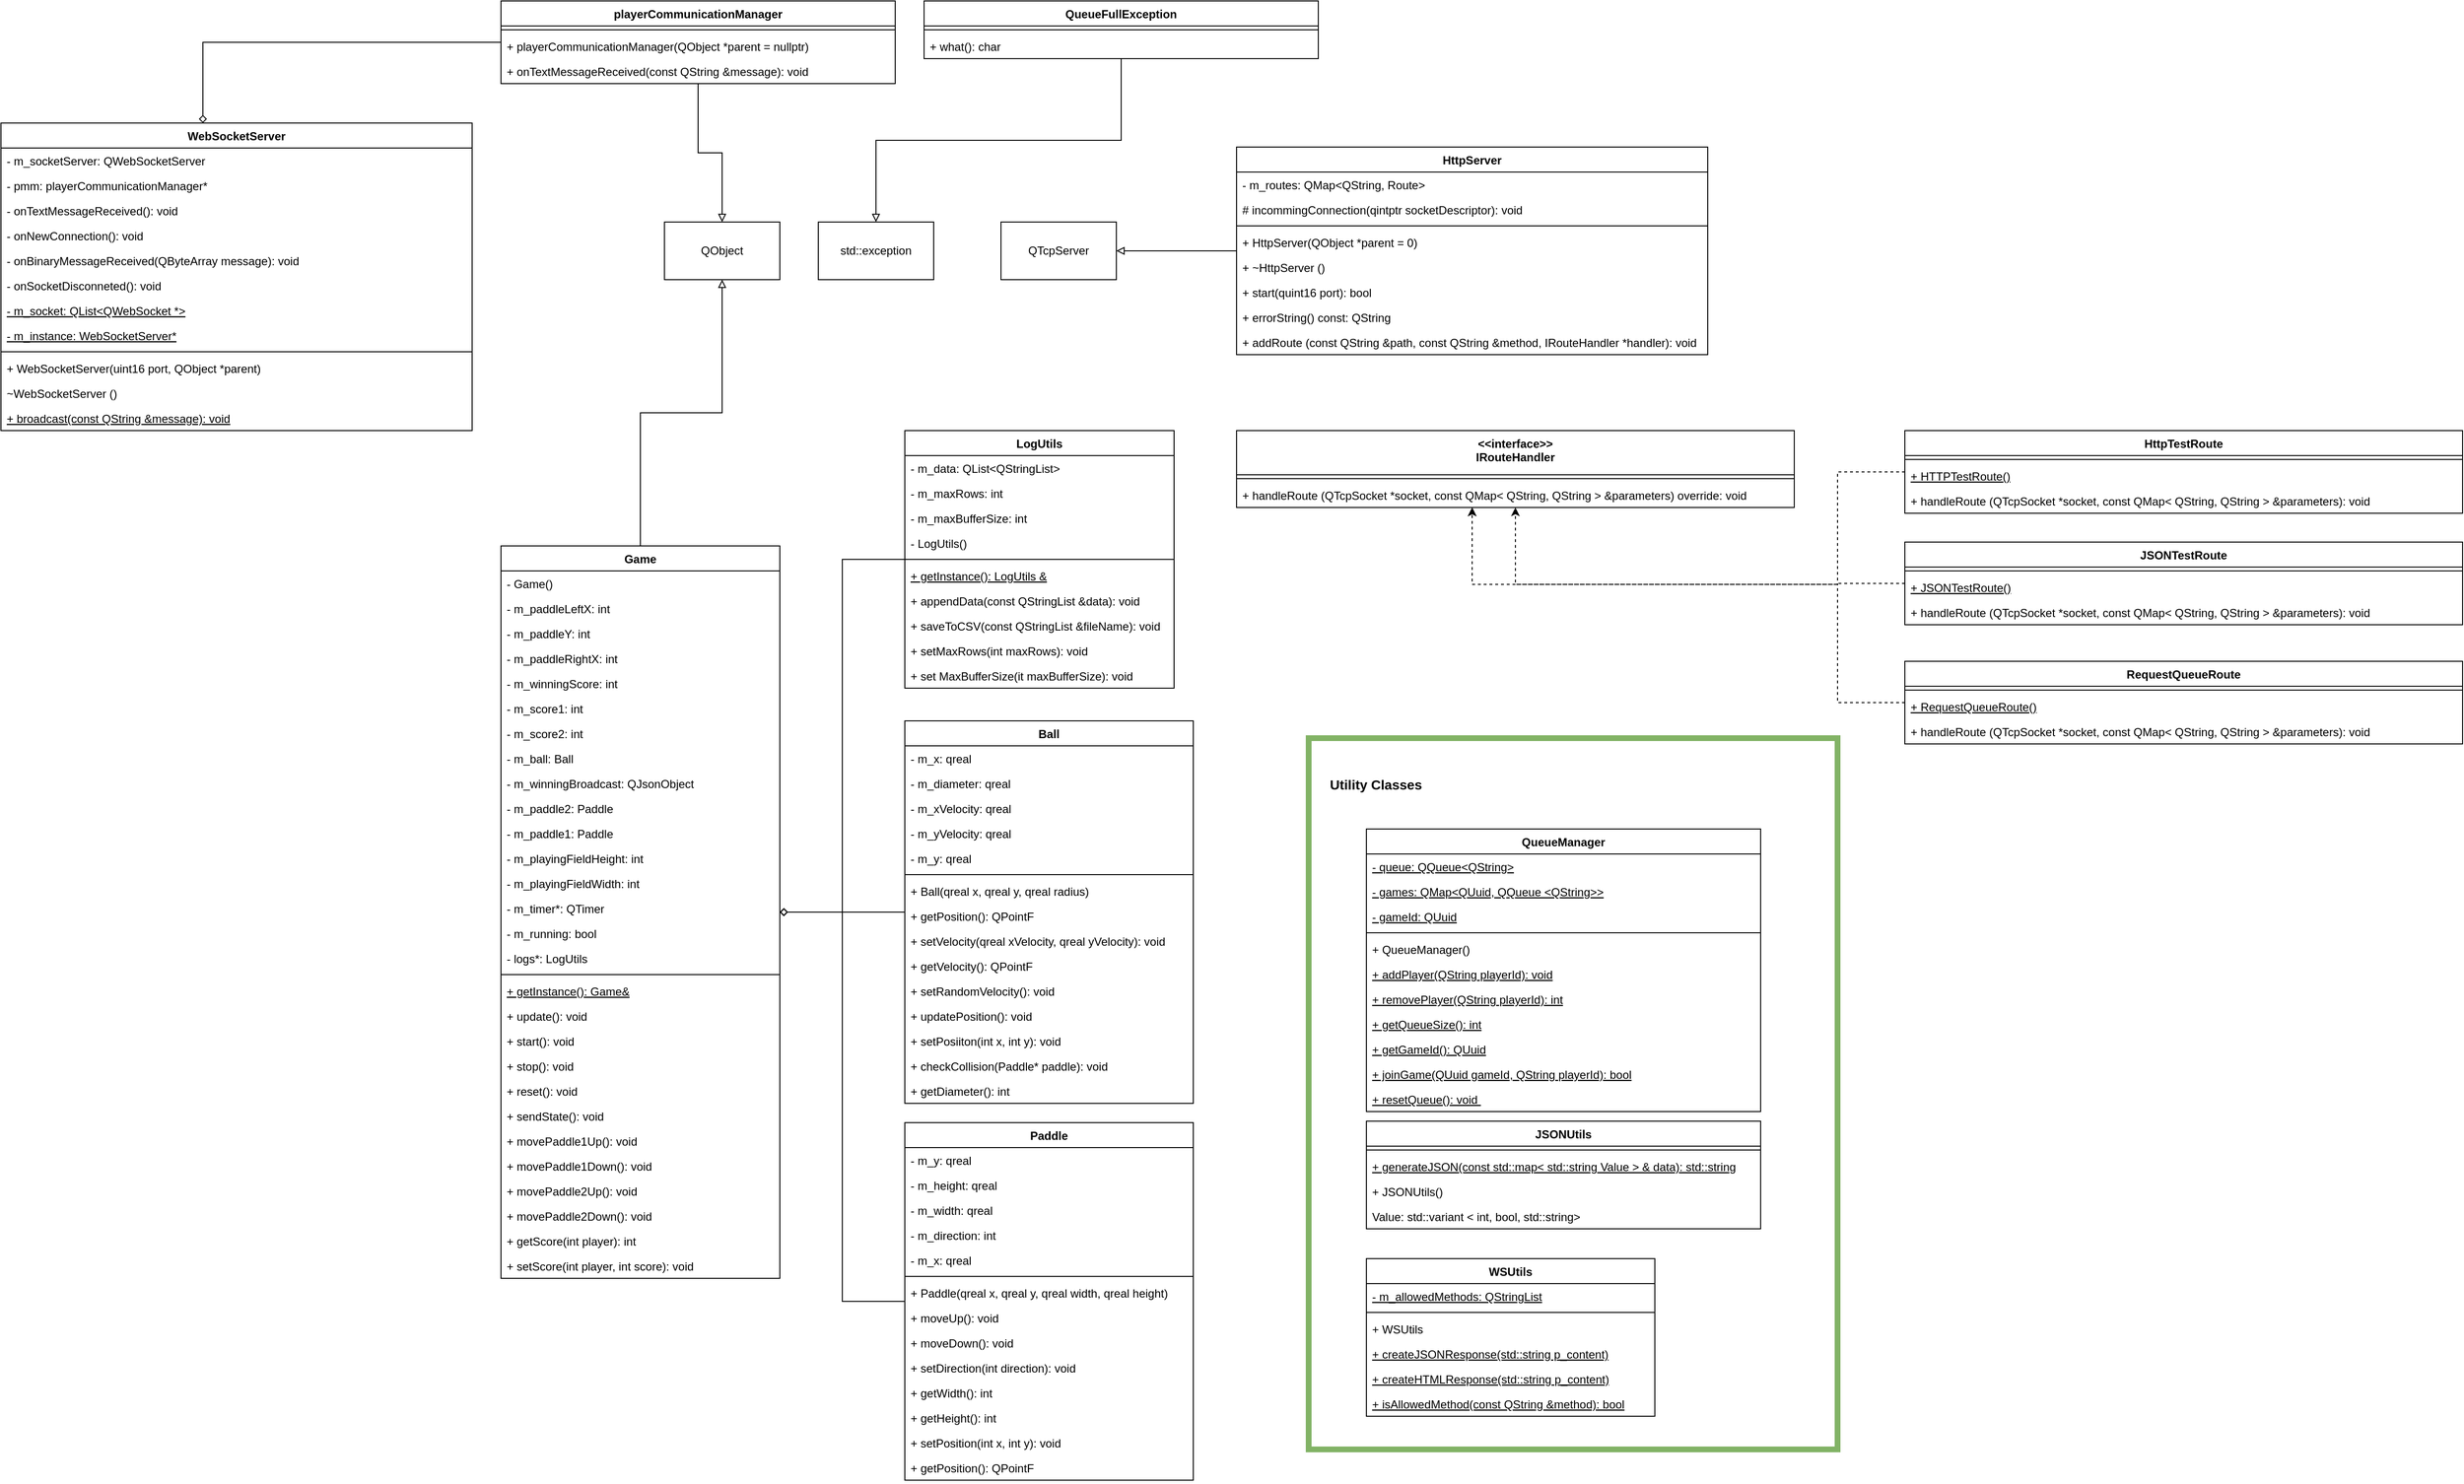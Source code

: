 <mxfile version="20.8.16" type="device"><diagram name="Seite-1" id="2sQhx_eZwAP0wPz7Xhob"><mxGraphModel dx="4585" dy="3126" grid="1" gridSize="10" guides="1" tooltips="1" connect="1" arrows="1" fold="1" page="1" pageScale="1" pageWidth="827" pageHeight="1169" math="0" shadow="0"><root><mxCell id="0"/><mxCell id="1" parent="0"/><mxCell id="B5m7wFDqo0zhQcDGige_-254" value="" style="rounded=0;whiteSpace=wrap;html=1;fillColor=none;strokeColor=#82b366;strokeWidth=6;" vertex="1" parent="1"><mxGeometry x="320" y="620" width="550" height="740" as="geometry"/></mxCell><mxCell id="B5m7wFDqo0zhQcDGige_-2" value="Ball" style="swimlane;fontStyle=1;align=center;verticalAlign=top;childLayout=stackLayout;horizontal=1;startSize=26;horizontalStack=0;resizeParent=1;resizeParentMax=0;resizeLast=0;collapsible=1;marginBottom=0;" vertex="1" parent="1"><mxGeometry x="-100" y="602" width="300" height="398" as="geometry"/></mxCell><mxCell id="B5m7wFDqo0zhQcDGige_-222" value="- m_x: qreal" style="text;strokeColor=none;fillColor=none;align=left;verticalAlign=top;spacingLeft=4;spacingRight=4;overflow=hidden;rotatable=0;points=[[0,0.5],[1,0.5]];portConstraint=eastwest;" vertex="1" parent="B5m7wFDqo0zhQcDGige_-2"><mxGeometry y="26" width="300" height="26" as="geometry"/></mxCell><mxCell id="B5m7wFDqo0zhQcDGige_-223" value="- m_diameter: qreal" style="text;strokeColor=none;fillColor=none;align=left;verticalAlign=top;spacingLeft=4;spacingRight=4;overflow=hidden;rotatable=0;points=[[0,0.5],[1,0.5]];portConstraint=eastwest;" vertex="1" parent="B5m7wFDqo0zhQcDGige_-2"><mxGeometry y="52" width="300" height="26" as="geometry"/></mxCell><mxCell id="B5m7wFDqo0zhQcDGige_-224" value="- m_xVelocity: qreal" style="text;strokeColor=none;fillColor=none;align=left;verticalAlign=top;spacingLeft=4;spacingRight=4;overflow=hidden;rotatable=0;points=[[0,0.5],[1,0.5]];portConstraint=eastwest;" vertex="1" parent="B5m7wFDqo0zhQcDGige_-2"><mxGeometry y="78" width="300" height="26" as="geometry"/></mxCell><mxCell id="B5m7wFDqo0zhQcDGige_-225" value="- m_yVelocity: qreal" style="text;strokeColor=none;fillColor=none;align=left;verticalAlign=top;spacingLeft=4;spacingRight=4;overflow=hidden;rotatable=0;points=[[0,0.5],[1,0.5]];portConstraint=eastwest;" vertex="1" parent="B5m7wFDqo0zhQcDGige_-2"><mxGeometry y="104" width="300" height="26" as="geometry"/></mxCell><mxCell id="B5m7wFDqo0zhQcDGige_-3" value="- m_y: qreal" style="text;strokeColor=none;fillColor=none;align=left;verticalAlign=top;spacingLeft=4;spacingRight=4;overflow=hidden;rotatable=0;points=[[0,0.5],[1,0.5]];portConstraint=eastwest;" vertex="1" parent="B5m7wFDqo0zhQcDGige_-2"><mxGeometry y="130" width="300" height="26" as="geometry"/></mxCell><mxCell id="B5m7wFDqo0zhQcDGige_-4" value="" style="line;strokeWidth=1;fillColor=none;align=left;verticalAlign=middle;spacingTop=-1;spacingLeft=3;spacingRight=3;rotatable=0;labelPosition=right;points=[];portConstraint=eastwest;strokeColor=inherit;" vertex="1" parent="B5m7wFDqo0zhQcDGige_-2"><mxGeometry y="156" width="300" height="8" as="geometry"/></mxCell><mxCell id="B5m7wFDqo0zhQcDGige_-5" value="+ Ball(qreal x, qreal y, qreal radius)" style="text;strokeColor=none;fillColor=none;align=left;verticalAlign=top;spacingLeft=4;spacingRight=4;overflow=hidden;rotatable=0;points=[[0,0.5],[1,0.5]];portConstraint=eastwest;" vertex="1" parent="B5m7wFDqo0zhQcDGige_-2"><mxGeometry y="164" width="300" height="26" as="geometry"/></mxCell><mxCell id="B5m7wFDqo0zhQcDGige_-226" value="+ getPosition(): QPointF" style="text;strokeColor=none;fillColor=none;align=left;verticalAlign=top;spacingLeft=4;spacingRight=4;overflow=hidden;rotatable=0;points=[[0,0.5],[1,0.5]];portConstraint=eastwest;" vertex="1" parent="B5m7wFDqo0zhQcDGige_-2"><mxGeometry y="190" width="300" height="26" as="geometry"/></mxCell><mxCell id="B5m7wFDqo0zhQcDGige_-227" value="+ setVelocity(qreal xVelocity, qreal yVelocity): void" style="text;strokeColor=none;fillColor=none;align=left;verticalAlign=top;spacingLeft=4;spacingRight=4;overflow=hidden;rotatable=0;points=[[0,0.5],[1,0.5]];portConstraint=eastwest;" vertex="1" parent="B5m7wFDqo0zhQcDGige_-2"><mxGeometry y="216" width="300" height="26" as="geometry"/></mxCell><mxCell id="B5m7wFDqo0zhQcDGige_-228" value="+ getVelocity(): QPointF" style="text;strokeColor=none;fillColor=none;align=left;verticalAlign=top;spacingLeft=4;spacingRight=4;overflow=hidden;rotatable=0;points=[[0,0.5],[1,0.5]];portConstraint=eastwest;" vertex="1" parent="B5m7wFDqo0zhQcDGige_-2"><mxGeometry y="242" width="300" height="26" as="geometry"/></mxCell><mxCell id="B5m7wFDqo0zhQcDGige_-229" value="+ setRandomVelocity(): void" style="text;strokeColor=none;fillColor=none;align=left;verticalAlign=top;spacingLeft=4;spacingRight=4;overflow=hidden;rotatable=0;points=[[0,0.5],[1,0.5]];portConstraint=eastwest;" vertex="1" parent="B5m7wFDqo0zhQcDGige_-2"><mxGeometry y="268" width="300" height="26" as="geometry"/></mxCell><mxCell id="B5m7wFDqo0zhQcDGige_-230" value="+ updatePosition(): void" style="text;strokeColor=none;fillColor=none;align=left;verticalAlign=top;spacingLeft=4;spacingRight=4;overflow=hidden;rotatable=0;points=[[0,0.5],[1,0.5]];portConstraint=eastwest;" vertex="1" parent="B5m7wFDqo0zhQcDGige_-2"><mxGeometry y="294" width="300" height="26" as="geometry"/></mxCell><mxCell id="B5m7wFDqo0zhQcDGige_-231" value="+ setPosiiton(int x, int y): void" style="text;strokeColor=none;fillColor=none;align=left;verticalAlign=top;spacingLeft=4;spacingRight=4;overflow=hidden;rotatable=0;points=[[0,0.5],[1,0.5]];portConstraint=eastwest;" vertex="1" parent="B5m7wFDqo0zhQcDGige_-2"><mxGeometry y="320" width="300" height="26" as="geometry"/></mxCell><mxCell id="B5m7wFDqo0zhQcDGige_-232" value="+ checkCollision(Paddle* paddle): void" style="text;strokeColor=none;fillColor=none;align=left;verticalAlign=top;spacingLeft=4;spacingRight=4;overflow=hidden;rotatable=0;points=[[0,0.5],[1,0.5]];portConstraint=eastwest;" vertex="1" parent="B5m7wFDqo0zhQcDGige_-2"><mxGeometry y="346" width="300" height="26" as="geometry"/></mxCell><mxCell id="B5m7wFDqo0zhQcDGige_-233" value="+ getDiameter(): int" style="text;strokeColor=none;fillColor=none;align=left;verticalAlign=top;spacingLeft=4;spacingRight=4;overflow=hidden;rotatable=0;points=[[0,0.5],[1,0.5]];portConstraint=eastwest;" vertex="1" parent="B5m7wFDqo0zhQcDGige_-2"><mxGeometry y="372" width="300" height="26" as="geometry"/></mxCell><mxCell id="B5m7wFDqo0zhQcDGige_-6" value="std::exception" style="rounded=0;whiteSpace=wrap;html=1;" vertex="1" parent="1"><mxGeometry x="-190" y="83" width="120" height="60" as="geometry"/></mxCell><mxCell id="B5m7wFDqo0zhQcDGige_-7" value="QObject" style="rounded=0;whiteSpace=wrap;html=1;" vertex="1" parent="1"><mxGeometry x="-350" y="83" width="120" height="60" as="geometry"/></mxCell><mxCell id="B5m7wFDqo0zhQcDGige_-8" value="QTcpServer" style="rounded=0;whiteSpace=wrap;html=1;" vertex="1" parent="1"><mxGeometry y="83" width="120" height="60" as="geometry"/></mxCell><mxCell id="B5m7wFDqo0zhQcDGige_-245" style="edgeStyle=orthogonalEdgeStyle;rounded=0;orthogonalLoop=1;jettySize=auto;html=1;endArrow=block;endFill=0;" edge="1" parent="1" source="B5m7wFDqo0zhQcDGige_-12" target="B5m7wFDqo0zhQcDGige_-7"><mxGeometry relative="1" as="geometry"/></mxCell><mxCell id="B5m7wFDqo0zhQcDGige_-246" style="edgeStyle=orthogonalEdgeStyle;rounded=0;orthogonalLoop=1;jettySize=auto;html=1;endArrow=none;endFill=0;startArrow=diamond;startFill=0;" edge="1" parent="1" source="B5m7wFDqo0zhQcDGige_-12" target="B5m7wFDqo0zhQcDGige_-20"><mxGeometry relative="1" as="geometry"/></mxCell><mxCell id="B5m7wFDqo0zhQcDGige_-247" style="edgeStyle=orthogonalEdgeStyle;rounded=0;orthogonalLoop=1;jettySize=auto;html=1;startArrow=diamond;startFill=0;endArrow=none;endFill=0;" edge="1" parent="1" source="B5m7wFDqo0zhQcDGige_-12" target="B5m7wFDqo0zhQcDGige_-2"><mxGeometry relative="1" as="geometry"/></mxCell><mxCell id="B5m7wFDqo0zhQcDGige_-248" style="edgeStyle=orthogonalEdgeStyle;rounded=0;orthogonalLoop=1;jettySize=auto;html=1;startArrow=diamond;startFill=0;endArrow=none;endFill=0;" edge="1" parent="1" source="B5m7wFDqo0zhQcDGige_-12" target="B5m7wFDqo0zhQcDGige_-24"><mxGeometry relative="1" as="geometry"/></mxCell><mxCell id="B5m7wFDqo0zhQcDGige_-12" value="Game" style="swimlane;fontStyle=1;align=center;verticalAlign=top;childLayout=stackLayout;horizontal=1;startSize=26;horizontalStack=0;resizeParent=1;resizeParentMax=0;resizeLast=0;collapsible=1;marginBottom=0;" vertex="1" parent="1"><mxGeometry x="-520" y="420" width="290" height="762" as="geometry"/></mxCell><mxCell id="B5m7wFDqo0zhQcDGige_-184" value="- Game()" style="text;strokeColor=none;fillColor=none;align=left;verticalAlign=top;spacingLeft=4;spacingRight=4;overflow=hidden;rotatable=0;points=[[0,0.5],[1,0.5]];portConstraint=eastwest;" vertex="1" parent="B5m7wFDqo0zhQcDGige_-12"><mxGeometry y="26" width="290" height="26" as="geometry"/></mxCell><mxCell id="B5m7wFDqo0zhQcDGige_-13" value="- m_paddleLeftX: int" style="text;strokeColor=none;fillColor=none;align=left;verticalAlign=top;spacingLeft=4;spacingRight=4;overflow=hidden;rotatable=0;points=[[0,0.5],[1,0.5]];portConstraint=eastwest;" vertex="1" parent="B5m7wFDqo0zhQcDGige_-12"><mxGeometry y="52" width="290" height="26" as="geometry"/></mxCell><mxCell id="B5m7wFDqo0zhQcDGige_-153" value="- m_paddleY: int" style="text;strokeColor=none;fillColor=none;align=left;verticalAlign=top;spacingLeft=4;spacingRight=4;overflow=hidden;rotatable=0;points=[[0,0.5],[1,0.5]];portConstraint=eastwest;" vertex="1" parent="B5m7wFDqo0zhQcDGige_-12"><mxGeometry y="78" width="290" height="26" as="geometry"/></mxCell><mxCell id="B5m7wFDqo0zhQcDGige_-152" value="- m_paddleRightX: int" style="text;strokeColor=none;fillColor=none;align=left;verticalAlign=top;spacingLeft=4;spacingRight=4;overflow=hidden;rotatable=0;points=[[0,0.5],[1,0.5]];portConstraint=eastwest;" vertex="1" parent="B5m7wFDqo0zhQcDGige_-12"><mxGeometry y="104" width="290" height="26" as="geometry"/></mxCell><mxCell id="B5m7wFDqo0zhQcDGige_-154" value="- m_winningScore: int" style="text;strokeColor=none;fillColor=none;align=left;verticalAlign=top;spacingLeft=4;spacingRight=4;overflow=hidden;rotatable=0;points=[[0,0.5],[1,0.5]];portConstraint=eastwest;" vertex="1" parent="B5m7wFDqo0zhQcDGige_-12"><mxGeometry y="130" width="290" height="26" as="geometry"/></mxCell><mxCell id="B5m7wFDqo0zhQcDGige_-185" value="- m_score1: int" style="text;strokeColor=none;fillColor=none;align=left;verticalAlign=top;spacingLeft=4;spacingRight=4;overflow=hidden;rotatable=0;points=[[0,0.5],[1,0.5]];portConstraint=eastwest;" vertex="1" parent="B5m7wFDqo0zhQcDGige_-12"><mxGeometry y="156" width="290" height="26" as="geometry"/></mxCell><mxCell id="B5m7wFDqo0zhQcDGige_-186" value="- m_score2: int" style="text;strokeColor=none;fillColor=none;align=left;verticalAlign=top;spacingLeft=4;spacingRight=4;overflow=hidden;rotatable=0;points=[[0,0.5],[1,0.5]];portConstraint=eastwest;" vertex="1" parent="B5m7wFDqo0zhQcDGige_-12"><mxGeometry y="182" width="290" height="26" as="geometry"/></mxCell><mxCell id="B5m7wFDqo0zhQcDGige_-218" value="- m_ball: Ball" style="text;strokeColor=none;fillColor=none;align=left;verticalAlign=top;spacingLeft=4;spacingRight=4;overflow=hidden;rotatable=0;points=[[0,0.5],[1,0.5]];portConstraint=eastwest;" vertex="1" parent="B5m7wFDqo0zhQcDGige_-12"><mxGeometry y="208" width="290" height="26" as="geometry"/></mxCell><mxCell id="B5m7wFDqo0zhQcDGige_-219" value="- m_winningBroadcast: QJsonObject" style="text;strokeColor=none;fillColor=none;align=left;verticalAlign=top;spacingLeft=4;spacingRight=4;overflow=hidden;rotatable=0;points=[[0,0.5],[1,0.5]];portConstraint=eastwest;" vertex="1" parent="B5m7wFDqo0zhQcDGige_-12"><mxGeometry y="234" width="290" height="26" as="geometry"/></mxCell><mxCell id="B5m7wFDqo0zhQcDGige_-217" value="- m_paddle2: Paddle" style="text;strokeColor=none;fillColor=none;align=left;verticalAlign=top;spacingLeft=4;spacingRight=4;overflow=hidden;rotatable=0;points=[[0,0.5],[1,0.5]];portConstraint=eastwest;" vertex="1" parent="B5m7wFDqo0zhQcDGige_-12"><mxGeometry y="260" width="290" height="26" as="geometry"/></mxCell><mxCell id="B5m7wFDqo0zhQcDGige_-216" value="- m_paddle1: Paddle" style="text;strokeColor=none;fillColor=none;align=left;verticalAlign=top;spacingLeft=4;spacingRight=4;overflow=hidden;rotatable=0;points=[[0,0.5],[1,0.5]];portConstraint=eastwest;" vertex="1" parent="B5m7wFDqo0zhQcDGige_-12"><mxGeometry y="286" width="290" height="26" as="geometry"/></mxCell><mxCell id="B5m7wFDqo0zhQcDGige_-190" value="- m_playingFieldHeight: int" style="text;strokeColor=none;fillColor=none;align=left;verticalAlign=top;spacingLeft=4;spacingRight=4;overflow=hidden;rotatable=0;points=[[0,0.5],[1,0.5]];portConstraint=eastwest;" vertex="1" parent="B5m7wFDqo0zhQcDGige_-12"><mxGeometry y="312" width="290" height="26" as="geometry"/></mxCell><mxCell id="B5m7wFDqo0zhQcDGige_-189" value="- m_playingFieldWidth: int" style="text;strokeColor=none;fillColor=none;align=left;verticalAlign=top;spacingLeft=4;spacingRight=4;overflow=hidden;rotatable=0;points=[[0,0.5],[1,0.5]];portConstraint=eastwest;" vertex="1" parent="B5m7wFDqo0zhQcDGige_-12"><mxGeometry y="338" width="290" height="26" as="geometry"/></mxCell><mxCell id="B5m7wFDqo0zhQcDGige_-188" value="- m_timer*: QTimer" style="text;strokeColor=none;fillColor=none;align=left;verticalAlign=top;spacingLeft=4;spacingRight=4;overflow=hidden;rotatable=0;points=[[0,0.5],[1,0.5]];portConstraint=eastwest;" vertex="1" parent="B5m7wFDqo0zhQcDGige_-12"><mxGeometry y="364" width="290" height="26" as="geometry"/></mxCell><mxCell id="B5m7wFDqo0zhQcDGige_-187" value="- m_running: bool" style="text;strokeColor=none;fillColor=none;align=left;verticalAlign=top;spacingLeft=4;spacingRight=4;overflow=hidden;rotatable=0;points=[[0,0.5],[1,0.5]];portConstraint=eastwest;" vertex="1" parent="B5m7wFDqo0zhQcDGige_-12"><mxGeometry y="390" width="290" height="26" as="geometry"/></mxCell><mxCell id="B5m7wFDqo0zhQcDGige_-220" value="- logs*: LogUtils" style="text;strokeColor=none;fillColor=none;align=left;verticalAlign=top;spacingLeft=4;spacingRight=4;overflow=hidden;rotatable=0;points=[[0,0.5],[1,0.5]];portConstraint=eastwest;" vertex="1" parent="B5m7wFDqo0zhQcDGige_-12"><mxGeometry y="416" width="290" height="26" as="geometry"/></mxCell><mxCell id="B5m7wFDqo0zhQcDGige_-14" value="" style="line;strokeWidth=1;fillColor=none;align=left;verticalAlign=middle;spacingTop=-1;spacingLeft=3;spacingRight=3;rotatable=0;labelPosition=right;points=[];portConstraint=eastwest;strokeColor=inherit;" vertex="1" parent="B5m7wFDqo0zhQcDGige_-12"><mxGeometry y="442" width="290" height="8" as="geometry"/></mxCell><mxCell id="B5m7wFDqo0zhQcDGige_-15" value="+ getInstance(): Game&amp;" style="text;strokeColor=none;fillColor=none;align=left;verticalAlign=top;spacingLeft=4;spacingRight=4;overflow=hidden;rotatable=0;points=[[0,0.5],[1,0.5]];portConstraint=eastwest;fontStyle=4" vertex="1" parent="B5m7wFDqo0zhQcDGige_-12"><mxGeometry y="450" width="290" height="26" as="geometry"/></mxCell><mxCell id="B5m7wFDqo0zhQcDGige_-155" value="+ update(): void" style="text;strokeColor=none;fillColor=none;align=left;verticalAlign=top;spacingLeft=4;spacingRight=4;overflow=hidden;rotatable=0;points=[[0,0.5],[1,0.5]];portConstraint=eastwest;fontStyle=0" vertex="1" parent="B5m7wFDqo0zhQcDGige_-12"><mxGeometry y="476" width="290" height="26" as="geometry"/></mxCell><mxCell id="B5m7wFDqo0zhQcDGige_-156" value="+ start(): void" style="text;strokeColor=none;fillColor=none;align=left;verticalAlign=top;spacingLeft=4;spacingRight=4;overflow=hidden;rotatable=0;points=[[0,0.5],[1,0.5]];portConstraint=eastwest;fontStyle=0" vertex="1" parent="B5m7wFDqo0zhQcDGige_-12"><mxGeometry y="502" width="290" height="26" as="geometry"/></mxCell><mxCell id="B5m7wFDqo0zhQcDGige_-157" value="+ stop(): void" style="text;strokeColor=none;fillColor=none;align=left;verticalAlign=top;spacingLeft=4;spacingRight=4;overflow=hidden;rotatable=0;points=[[0,0.5],[1,0.5]];portConstraint=eastwest;fontStyle=0" vertex="1" parent="B5m7wFDqo0zhQcDGige_-12"><mxGeometry y="528" width="290" height="26" as="geometry"/></mxCell><mxCell id="B5m7wFDqo0zhQcDGige_-158" value="+ reset(): void" style="text;strokeColor=none;fillColor=none;align=left;verticalAlign=top;spacingLeft=4;spacingRight=4;overflow=hidden;rotatable=0;points=[[0,0.5],[1,0.5]];portConstraint=eastwest;fontStyle=0" vertex="1" parent="B5m7wFDqo0zhQcDGige_-12"><mxGeometry y="554" width="290" height="26" as="geometry"/></mxCell><mxCell id="B5m7wFDqo0zhQcDGige_-159" value="+ sendState(): void" style="text;strokeColor=none;fillColor=none;align=left;verticalAlign=top;spacingLeft=4;spacingRight=4;overflow=hidden;rotatable=0;points=[[0,0.5],[1,0.5]];portConstraint=eastwest;fontStyle=0" vertex="1" parent="B5m7wFDqo0zhQcDGige_-12"><mxGeometry y="580" width="290" height="26" as="geometry"/></mxCell><mxCell id="B5m7wFDqo0zhQcDGige_-160" value="+ movePaddle1Up(): void" style="text;strokeColor=none;fillColor=none;align=left;verticalAlign=top;spacingLeft=4;spacingRight=4;overflow=hidden;rotatable=0;points=[[0,0.5],[1,0.5]];portConstraint=eastwest;fontStyle=0" vertex="1" parent="B5m7wFDqo0zhQcDGige_-12"><mxGeometry y="606" width="290" height="26" as="geometry"/></mxCell><mxCell id="B5m7wFDqo0zhQcDGige_-161" value="+ movePaddle1Down(): void" style="text;strokeColor=none;fillColor=none;align=left;verticalAlign=top;spacingLeft=4;spacingRight=4;overflow=hidden;rotatable=0;points=[[0,0.5],[1,0.5]];portConstraint=eastwest;fontStyle=0" vertex="1" parent="B5m7wFDqo0zhQcDGige_-12"><mxGeometry y="632" width="290" height="26" as="geometry"/></mxCell><mxCell id="B5m7wFDqo0zhQcDGige_-163" value="+ movePaddle2Up(): void" style="text;strokeColor=none;fillColor=none;align=left;verticalAlign=top;spacingLeft=4;spacingRight=4;overflow=hidden;rotatable=0;points=[[0,0.5],[1,0.5]];portConstraint=eastwest;fontStyle=0" vertex="1" parent="B5m7wFDqo0zhQcDGige_-12"><mxGeometry y="658" width="290" height="26" as="geometry"/></mxCell><mxCell id="B5m7wFDqo0zhQcDGige_-162" value="+ movePaddle2Down(): void" style="text;strokeColor=none;fillColor=none;align=left;verticalAlign=top;spacingLeft=4;spacingRight=4;overflow=hidden;rotatable=0;points=[[0,0.5],[1,0.5]];portConstraint=eastwest;fontStyle=0" vertex="1" parent="B5m7wFDqo0zhQcDGige_-12"><mxGeometry y="684" width="290" height="26" as="geometry"/></mxCell><mxCell id="B5m7wFDqo0zhQcDGige_-164" value="+ getScore(int player): int" style="text;strokeColor=none;fillColor=none;align=left;verticalAlign=top;spacingLeft=4;spacingRight=4;overflow=hidden;rotatable=0;points=[[0,0.5],[1,0.5]];portConstraint=eastwest;fontStyle=0" vertex="1" parent="B5m7wFDqo0zhQcDGige_-12"><mxGeometry y="710" width="290" height="26" as="geometry"/></mxCell><mxCell id="B5m7wFDqo0zhQcDGige_-165" value="+ setScore(int player, int score): void" style="text;strokeColor=none;fillColor=none;align=left;verticalAlign=top;spacingLeft=4;spacingRight=4;overflow=hidden;rotatable=0;points=[[0,0.5],[1,0.5]];portConstraint=eastwest;fontStyle=0" vertex="1" parent="B5m7wFDqo0zhQcDGige_-12"><mxGeometry y="736" width="290" height="26" as="geometry"/></mxCell><mxCell id="B5m7wFDqo0zhQcDGige_-20" value="Paddle" style="swimlane;fontStyle=1;align=center;verticalAlign=top;childLayout=stackLayout;horizontal=1;startSize=26;horizontalStack=0;resizeParent=1;resizeParentMax=0;resizeLast=0;collapsible=1;marginBottom=0;" vertex="1" parent="1"><mxGeometry x="-100" y="1020" width="300" height="372" as="geometry"/></mxCell><mxCell id="B5m7wFDqo0zhQcDGige_-234" value="- m_y: qreal" style="text;strokeColor=none;fillColor=none;align=left;verticalAlign=top;spacingLeft=4;spacingRight=4;overflow=hidden;rotatable=0;points=[[0,0.5],[1,0.5]];portConstraint=eastwest;" vertex="1" parent="B5m7wFDqo0zhQcDGige_-20"><mxGeometry y="26" width="300" height="26" as="geometry"/></mxCell><mxCell id="B5m7wFDqo0zhQcDGige_-236" value="- m_height: qreal" style="text;strokeColor=none;fillColor=none;align=left;verticalAlign=top;spacingLeft=4;spacingRight=4;overflow=hidden;rotatable=0;points=[[0,0.5],[1,0.5]];portConstraint=eastwest;" vertex="1" parent="B5m7wFDqo0zhQcDGige_-20"><mxGeometry y="52" width="300" height="26" as="geometry"/></mxCell><mxCell id="B5m7wFDqo0zhQcDGige_-235" value="- m_width: qreal" style="text;strokeColor=none;fillColor=none;align=left;verticalAlign=top;spacingLeft=4;spacingRight=4;overflow=hidden;rotatable=0;points=[[0,0.5],[1,0.5]];portConstraint=eastwest;" vertex="1" parent="B5m7wFDqo0zhQcDGige_-20"><mxGeometry y="78" width="300" height="26" as="geometry"/></mxCell><mxCell id="B5m7wFDqo0zhQcDGige_-237" value="- m_direction: int" style="text;strokeColor=none;fillColor=none;align=left;verticalAlign=top;spacingLeft=4;spacingRight=4;overflow=hidden;rotatable=0;points=[[0,0.5],[1,0.5]];portConstraint=eastwest;" vertex="1" parent="B5m7wFDqo0zhQcDGige_-20"><mxGeometry y="104" width="300" height="26" as="geometry"/></mxCell><mxCell id="B5m7wFDqo0zhQcDGige_-21" value="- m_x: qreal" style="text;strokeColor=none;fillColor=none;align=left;verticalAlign=top;spacingLeft=4;spacingRight=4;overflow=hidden;rotatable=0;points=[[0,0.5],[1,0.5]];portConstraint=eastwest;" vertex="1" parent="B5m7wFDqo0zhQcDGige_-20"><mxGeometry y="130" width="300" height="26" as="geometry"/></mxCell><mxCell id="B5m7wFDqo0zhQcDGige_-22" value="" style="line;strokeWidth=1;fillColor=none;align=left;verticalAlign=middle;spacingTop=-1;spacingLeft=3;spacingRight=3;rotatable=0;labelPosition=right;points=[];portConstraint=eastwest;strokeColor=inherit;" vertex="1" parent="B5m7wFDqo0zhQcDGige_-20"><mxGeometry y="156" width="300" height="8" as="geometry"/></mxCell><mxCell id="B5m7wFDqo0zhQcDGige_-23" value="+ Paddle(qreal x, qreal y, qreal width, qreal height)" style="text;strokeColor=none;fillColor=none;align=left;verticalAlign=top;spacingLeft=4;spacingRight=4;overflow=hidden;rotatable=0;points=[[0,0.5],[1,0.5]];portConstraint=eastwest;" vertex="1" parent="B5m7wFDqo0zhQcDGige_-20"><mxGeometry y="164" width="300" height="26" as="geometry"/></mxCell><mxCell id="B5m7wFDqo0zhQcDGige_-238" value="+ moveUp(): void" style="text;strokeColor=none;fillColor=none;align=left;verticalAlign=top;spacingLeft=4;spacingRight=4;overflow=hidden;rotatable=0;points=[[0,0.5],[1,0.5]];portConstraint=eastwest;" vertex="1" parent="B5m7wFDqo0zhQcDGige_-20"><mxGeometry y="190" width="300" height="26" as="geometry"/></mxCell><mxCell id="B5m7wFDqo0zhQcDGige_-239" value="+ moveDown(): void" style="text;strokeColor=none;fillColor=none;align=left;verticalAlign=top;spacingLeft=4;spacingRight=4;overflow=hidden;rotatable=0;points=[[0,0.5],[1,0.5]];portConstraint=eastwest;" vertex="1" parent="B5m7wFDqo0zhQcDGige_-20"><mxGeometry y="216" width="300" height="26" as="geometry"/></mxCell><mxCell id="B5m7wFDqo0zhQcDGige_-240" value="+ setDirection(int direction): void" style="text;strokeColor=none;fillColor=none;align=left;verticalAlign=top;spacingLeft=4;spacingRight=4;overflow=hidden;rotatable=0;points=[[0,0.5],[1,0.5]];portConstraint=eastwest;" vertex="1" parent="B5m7wFDqo0zhQcDGige_-20"><mxGeometry y="242" width="300" height="26" as="geometry"/></mxCell><mxCell id="B5m7wFDqo0zhQcDGige_-241" value="+ getWidth(): int" style="text;strokeColor=none;fillColor=none;align=left;verticalAlign=top;spacingLeft=4;spacingRight=4;overflow=hidden;rotatable=0;points=[[0,0.5],[1,0.5]];portConstraint=eastwest;" vertex="1" parent="B5m7wFDqo0zhQcDGige_-20"><mxGeometry y="268" width="300" height="26" as="geometry"/></mxCell><mxCell id="B5m7wFDqo0zhQcDGige_-242" value="+ getHeight(): int" style="text;strokeColor=none;fillColor=none;align=left;verticalAlign=top;spacingLeft=4;spacingRight=4;overflow=hidden;rotatable=0;points=[[0,0.5],[1,0.5]];portConstraint=eastwest;" vertex="1" parent="B5m7wFDqo0zhQcDGige_-20"><mxGeometry y="294" width="300" height="26" as="geometry"/></mxCell><mxCell id="B5m7wFDqo0zhQcDGige_-243" value="+ setPosition(int x, int y): void" style="text;strokeColor=none;fillColor=none;align=left;verticalAlign=top;spacingLeft=4;spacingRight=4;overflow=hidden;rotatable=0;points=[[0,0.5],[1,0.5]];portConstraint=eastwest;" vertex="1" parent="B5m7wFDqo0zhQcDGige_-20"><mxGeometry y="320" width="300" height="26" as="geometry"/></mxCell><mxCell id="B5m7wFDqo0zhQcDGige_-244" value="+ getPosition(): QPointF" style="text;strokeColor=none;fillColor=none;align=left;verticalAlign=top;spacingLeft=4;spacingRight=4;overflow=hidden;rotatable=0;points=[[0,0.5],[1,0.5]];portConstraint=eastwest;" vertex="1" parent="B5m7wFDqo0zhQcDGige_-20"><mxGeometry y="346" width="300" height="26" as="geometry"/></mxCell><mxCell id="B5m7wFDqo0zhQcDGige_-24" value="LogUtils" style="swimlane;fontStyle=1;align=center;verticalAlign=top;childLayout=stackLayout;horizontal=1;startSize=26;horizontalStack=0;resizeParent=1;resizeParentMax=0;resizeLast=0;collapsible=1;marginBottom=0;" vertex="1" parent="1"><mxGeometry x="-100" y="300" width="280" height="268" as="geometry"/></mxCell><mxCell id="B5m7wFDqo0zhQcDGige_-25" value="- m_data: QList&lt;QStringList&gt;" style="text;strokeColor=none;fillColor=none;align=left;verticalAlign=top;spacingLeft=4;spacingRight=4;overflow=hidden;rotatable=0;points=[[0,0.5],[1,0.5]];portConstraint=eastwest;" vertex="1" parent="B5m7wFDqo0zhQcDGige_-24"><mxGeometry y="26" width="280" height="26" as="geometry"/></mxCell><mxCell id="B5m7wFDqo0zhQcDGige_-28" value="- m_maxRows: int" style="text;strokeColor=none;fillColor=none;align=left;verticalAlign=top;spacingLeft=4;spacingRight=4;overflow=hidden;rotatable=0;points=[[0,0.5],[1,0.5]];portConstraint=eastwest;" vertex="1" parent="B5m7wFDqo0zhQcDGige_-24"><mxGeometry y="52" width="280" height="26" as="geometry"/></mxCell><mxCell id="B5m7wFDqo0zhQcDGige_-29" value="- m_maxBufferSize: int" style="text;strokeColor=none;fillColor=none;align=left;verticalAlign=top;spacingLeft=4;spacingRight=4;overflow=hidden;rotatable=0;points=[[0,0.5],[1,0.5]];portConstraint=eastwest;" vertex="1" parent="B5m7wFDqo0zhQcDGige_-24"><mxGeometry y="78" width="280" height="26" as="geometry"/></mxCell><mxCell id="B5m7wFDqo0zhQcDGige_-30" value="- LogUtils()" style="text;strokeColor=none;fillColor=none;align=left;verticalAlign=top;spacingLeft=4;spacingRight=4;overflow=hidden;rotatable=0;points=[[0,0.5],[1,0.5]];portConstraint=eastwest;" vertex="1" parent="B5m7wFDqo0zhQcDGige_-24"><mxGeometry y="104" width="280" height="26" as="geometry"/></mxCell><mxCell id="B5m7wFDqo0zhQcDGige_-26" value="" style="line;strokeWidth=1;fillColor=none;align=left;verticalAlign=middle;spacingTop=-1;spacingLeft=3;spacingRight=3;rotatable=0;labelPosition=right;points=[];portConstraint=eastwest;strokeColor=inherit;" vertex="1" parent="B5m7wFDqo0zhQcDGige_-24"><mxGeometry y="130" width="280" height="8" as="geometry"/></mxCell><mxCell id="B5m7wFDqo0zhQcDGige_-27" value="+ getInstance(): LogUtils &amp;" style="text;strokeColor=none;fillColor=none;align=left;verticalAlign=top;spacingLeft=4;spacingRight=4;overflow=hidden;rotatable=0;points=[[0,0.5],[1,0.5]];portConstraint=eastwest;fontStyle=4" vertex="1" parent="B5m7wFDqo0zhQcDGige_-24"><mxGeometry y="138" width="280" height="26" as="geometry"/></mxCell><mxCell id="B5m7wFDqo0zhQcDGige_-31" value="+ appendData(const QStringList &amp;data): void" style="text;strokeColor=none;fillColor=none;align=left;verticalAlign=top;spacingLeft=4;spacingRight=4;overflow=hidden;rotatable=0;points=[[0,0.5],[1,0.5]];portConstraint=eastwest;fontStyle=0" vertex="1" parent="B5m7wFDqo0zhQcDGige_-24"><mxGeometry y="164" width="280" height="26" as="geometry"/></mxCell><mxCell id="B5m7wFDqo0zhQcDGige_-32" value="+ saveToCSV(const QStringList &amp;fileName): void&#10;" style="text;strokeColor=none;fillColor=none;align=left;verticalAlign=top;spacingLeft=4;spacingRight=4;overflow=hidden;rotatable=0;points=[[0,0.5],[1,0.5]];portConstraint=eastwest;fontStyle=0" vertex="1" parent="B5m7wFDqo0zhQcDGige_-24"><mxGeometry y="190" width="280" height="26" as="geometry"/></mxCell><mxCell id="B5m7wFDqo0zhQcDGige_-33" value="+ setMaxRows(int maxRows): void" style="text;strokeColor=none;fillColor=none;align=left;verticalAlign=top;spacingLeft=4;spacingRight=4;overflow=hidden;rotatable=0;points=[[0,0.5],[1,0.5]];portConstraint=eastwest;fontStyle=0" vertex="1" parent="B5m7wFDqo0zhQcDGige_-24"><mxGeometry y="216" width="280" height="26" as="geometry"/></mxCell><mxCell id="B5m7wFDqo0zhQcDGige_-34" value="+ set MaxBufferSize(it maxBufferSize): void" style="text;strokeColor=none;fillColor=none;align=left;verticalAlign=top;spacingLeft=4;spacingRight=4;overflow=hidden;rotatable=0;points=[[0,0.5],[1,0.5]];portConstraint=eastwest;fontStyle=0" vertex="1" parent="B5m7wFDqo0zhQcDGige_-24"><mxGeometry y="242" width="280" height="26" as="geometry"/></mxCell><mxCell id="B5m7wFDqo0zhQcDGige_-249" style="edgeStyle=orthogonalEdgeStyle;rounded=0;orthogonalLoop=1;jettySize=auto;html=1;startArrow=none;startFill=0;endArrow=block;endFill=0;" edge="1" parent="1" source="B5m7wFDqo0zhQcDGige_-35" target="B5m7wFDqo0zhQcDGige_-8"><mxGeometry relative="1" as="geometry"/></mxCell><mxCell id="B5m7wFDqo0zhQcDGige_-35" value="HttpServer" style="swimlane;fontStyle=1;align=center;verticalAlign=top;childLayout=stackLayout;horizontal=1;startSize=26;horizontalStack=0;resizeParent=1;resizeParentMax=0;resizeLast=0;collapsible=1;marginBottom=0;" vertex="1" parent="1"><mxGeometry x="245" y="5" width="490" height="216" as="geometry"/></mxCell><mxCell id="B5m7wFDqo0zhQcDGige_-36" value="- m_routes: QMap&lt;QString, Route&gt;" style="text;strokeColor=none;fillColor=none;align=left;verticalAlign=top;spacingLeft=4;spacingRight=4;overflow=hidden;rotatable=0;points=[[0,0.5],[1,0.5]];portConstraint=eastwest;" vertex="1" parent="B5m7wFDqo0zhQcDGige_-35"><mxGeometry y="26" width="490" height="26" as="geometry"/></mxCell><mxCell id="B5m7wFDqo0zhQcDGige_-37" value="# incommingConnection(qintptr socketDescriptor): void" style="text;strokeColor=none;fillColor=none;align=left;verticalAlign=top;spacingLeft=4;spacingRight=4;overflow=hidden;rotatable=0;points=[[0,0.5],[1,0.5]];portConstraint=eastwest;" vertex="1" parent="B5m7wFDqo0zhQcDGige_-35"><mxGeometry y="52" width="490" height="26" as="geometry"/></mxCell><mxCell id="B5m7wFDqo0zhQcDGige_-40" value="" style="line;strokeWidth=1;fillColor=none;align=left;verticalAlign=middle;spacingTop=-1;spacingLeft=3;spacingRight=3;rotatable=0;labelPosition=right;points=[];portConstraint=eastwest;strokeColor=inherit;" vertex="1" parent="B5m7wFDqo0zhQcDGige_-35"><mxGeometry y="78" width="490" height="8" as="geometry"/></mxCell><mxCell id="B5m7wFDqo0zhQcDGige_-41" value="+ HttpServer(QObject *parent = 0)" style="text;strokeColor=none;fillColor=none;align=left;verticalAlign=top;spacingLeft=4;spacingRight=4;overflow=hidden;rotatable=0;points=[[0,0.5],[1,0.5]];portConstraint=eastwest;fontStyle=0" vertex="1" parent="B5m7wFDqo0zhQcDGige_-35"><mxGeometry y="86" width="490" height="26" as="geometry"/></mxCell><mxCell id="B5m7wFDqo0zhQcDGige_-42" value="+ ~HttpServer ()" style="text;strokeColor=none;fillColor=none;align=left;verticalAlign=top;spacingLeft=4;spacingRight=4;overflow=hidden;rotatable=0;points=[[0,0.5],[1,0.5]];portConstraint=eastwest;fontStyle=0" vertex="1" parent="B5m7wFDqo0zhQcDGige_-35"><mxGeometry y="112" width="490" height="26" as="geometry"/></mxCell><mxCell id="B5m7wFDqo0zhQcDGige_-43" value="+ start(quint16 port): bool" style="text;strokeColor=none;fillColor=none;align=left;verticalAlign=top;spacingLeft=4;spacingRight=4;overflow=hidden;rotatable=0;points=[[0,0.5],[1,0.5]];portConstraint=eastwest;fontStyle=0" vertex="1" parent="B5m7wFDqo0zhQcDGige_-35"><mxGeometry y="138" width="490" height="26" as="geometry"/></mxCell><mxCell id="B5m7wFDqo0zhQcDGige_-44" value="+ errorString() const: QString" style="text;strokeColor=none;fillColor=none;align=left;verticalAlign=top;spacingLeft=4;spacingRight=4;overflow=hidden;rotatable=0;points=[[0,0.5],[1,0.5]];portConstraint=eastwest;fontStyle=0" vertex="1" parent="B5m7wFDqo0zhQcDGige_-35"><mxGeometry y="164" width="490" height="26" as="geometry"/></mxCell><mxCell id="B5m7wFDqo0zhQcDGige_-45" value="+ addRoute (const QString &amp;path, const QString &amp;method, IRouteHandler *handler): void" style="text;strokeColor=none;fillColor=none;align=left;verticalAlign=top;spacingLeft=4;spacingRight=4;overflow=hidden;rotatable=0;points=[[0,0.5],[1,0.5]];portConstraint=eastwest;fontStyle=0" vertex="1" parent="B5m7wFDqo0zhQcDGige_-35"><mxGeometry y="190" width="490" height="26" as="geometry"/></mxCell><mxCell id="B5m7wFDqo0zhQcDGige_-47" value="&lt;&lt;interface&gt;&gt;&#10;IRouteHandler" style="swimlane;fontStyle=1;align=center;verticalAlign=top;childLayout=stackLayout;horizontal=1;startSize=46;horizontalStack=0;resizeParent=1;resizeParentMax=0;resizeLast=0;collapsible=1;marginBottom=0;" vertex="1" parent="1"><mxGeometry x="245" y="300" width="580" height="80" as="geometry"/></mxCell><mxCell id="B5m7wFDqo0zhQcDGige_-52" value="" style="line;strokeWidth=1;fillColor=none;align=left;verticalAlign=middle;spacingTop=-1;spacingLeft=3;spacingRight=3;rotatable=0;labelPosition=right;points=[];portConstraint=eastwest;strokeColor=inherit;" vertex="1" parent="B5m7wFDqo0zhQcDGige_-47"><mxGeometry y="46" width="580" height="8" as="geometry"/></mxCell><mxCell id="B5m7wFDqo0zhQcDGige_-54" value="+ handleRoute (QTcpSocket *socket, const QMap&lt; QString, QString &gt; &amp;parameters) override: void" style="text;strokeColor=none;fillColor=none;align=left;verticalAlign=top;spacingLeft=4;spacingRight=4;overflow=hidden;rotatable=0;points=[[0,0.5],[1,0.5]];portConstraint=eastwest;fontStyle=0" vertex="1" parent="B5m7wFDqo0zhQcDGige_-47"><mxGeometry y="54" width="580" height="26" as="geometry"/></mxCell><mxCell id="B5m7wFDqo0zhQcDGige_-63" style="edgeStyle=orthogonalEdgeStyle;rounded=0;orthogonalLoop=1;jettySize=auto;html=1;dashed=1;" edge="1" parent="1" source="B5m7wFDqo0zhQcDGige_-58" target="B5m7wFDqo0zhQcDGige_-47"><mxGeometry relative="1" as="geometry"><Array as="points"><mxPoint x="870" y="343"/><mxPoint x="870" y="460"/><mxPoint x="490" y="460"/></Array></mxGeometry></mxCell><mxCell id="B5m7wFDqo0zhQcDGige_-58" value="HttpTestRoute" style="swimlane;fontStyle=1;align=center;verticalAlign=top;childLayout=stackLayout;horizontal=1;startSize=26;horizontalStack=0;resizeParent=1;resizeParentMax=0;resizeLast=0;collapsible=1;marginBottom=0;" vertex="1" parent="1"><mxGeometry x="940" y="300" width="580" height="86" as="geometry"/></mxCell><mxCell id="B5m7wFDqo0zhQcDGige_-59" value="" style="line;strokeWidth=1;fillColor=none;align=left;verticalAlign=middle;spacingTop=-1;spacingLeft=3;spacingRight=3;rotatable=0;labelPosition=right;points=[];portConstraint=eastwest;strokeColor=inherit;" vertex="1" parent="B5m7wFDqo0zhQcDGige_-58"><mxGeometry y="26" width="580" height="8" as="geometry"/></mxCell><mxCell id="B5m7wFDqo0zhQcDGige_-60" value="+ HTTPTestRoute()" style="text;strokeColor=none;fillColor=none;align=left;verticalAlign=top;spacingLeft=4;spacingRight=4;overflow=hidden;rotatable=0;points=[[0,0.5],[1,0.5]];portConstraint=eastwest;fontStyle=4" vertex="1" parent="B5m7wFDqo0zhQcDGige_-58"><mxGeometry y="34" width="580" height="26" as="geometry"/></mxCell><mxCell id="B5m7wFDqo0zhQcDGige_-62" value="+ handleRoute (QTcpSocket *socket, const QMap&lt; QString, QString &gt; &amp;parameters): void" style="text;strokeColor=none;fillColor=none;align=left;verticalAlign=top;spacingLeft=4;spacingRight=4;overflow=hidden;rotatable=0;points=[[0,0.5],[1,0.5]];portConstraint=eastwest;fontStyle=0" vertex="1" parent="B5m7wFDqo0zhQcDGige_-58"><mxGeometry y="60" width="580" height="26" as="geometry"/></mxCell><mxCell id="B5m7wFDqo0zhQcDGige_-70" style="edgeStyle=orthogonalEdgeStyle;rounded=0;orthogonalLoop=1;jettySize=auto;html=1;dashed=1;" edge="1" parent="1" source="B5m7wFDqo0zhQcDGige_-64" target="B5m7wFDqo0zhQcDGige_-47"><mxGeometry relative="1" as="geometry"><Array as="points"><mxPoint x="870" y="459"/><mxPoint x="490" y="460"/></Array></mxGeometry></mxCell><mxCell id="B5m7wFDqo0zhQcDGige_-64" value="JSONTestRoute" style="swimlane;fontStyle=1;align=center;verticalAlign=top;childLayout=stackLayout;horizontal=1;startSize=26;horizontalStack=0;resizeParent=1;resizeParentMax=0;resizeLast=0;collapsible=1;marginBottom=0;" vertex="1" parent="1"><mxGeometry x="940" y="416" width="580" height="86" as="geometry"/></mxCell><mxCell id="B5m7wFDqo0zhQcDGige_-65" value="" style="line;strokeWidth=1;fillColor=none;align=left;verticalAlign=middle;spacingTop=-1;spacingLeft=3;spacingRight=3;rotatable=0;labelPosition=right;points=[];portConstraint=eastwest;strokeColor=inherit;" vertex="1" parent="B5m7wFDqo0zhQcDGige_-64"><mxGeometry y="26" width="580" height="8" as="geometry"/></mxCell><mxCell id="B5m7wFDqo0zhQcDGige_-66" value="+ JSONTestRoute()" style="text;strokeColor=none;fillColor=none;align=left;verticalAlign=top;spacingLeft=4;spacingRight=4;overflow=hidden;rotatable=0;points=[[0,0.5],[1,0.5]];portConstraint=eastwest;fontStyle=4" vertex="1" parent="B5m7wFDqo0zhQcDGige_-64"><mxGeometry y="34" width="580" height="26" as="geometry"/></mxCell><mxCell id="B5m7wFDqo0zhQcDGige_-69" value="+ handleRoute (QTcpSocket *socket, const QMap&lt; QString, QString &gt; &amp;parameters): void" style="text;strokeColor=none;fillColor=none;align=left;verticalAlign=top;spacingLeft=4;spacingRight=4;overflow=hidden;rotatable=0;points=[[0,0.5],[1,0.5]];portConstraint=eastwest;fontStyle=0" vertex="1" parent="B5m7wFDqo0zhQcDGige_-64"><mxGeometry y="60" width="580" height="26" as="geometry"/></mxCell><mxCell id="B5m7wFDqo0zhQcDGige_-75" style="edgeStyle=orthogonalEdgeStyle;rounded=0;orthogonalLoop=1;jettySize=auto;html=1;dashed=1;" edge="1" parent="1" source="B5m7wFDqo0zhQcDGige_-71" target="B5m7wFDqo0zhQcDGige_-47"><mxGeometry relative="1" as="geometry"><Array as="points"><mxPoint x="870" y="583"/><mxPoint x="870" y="460"/><mxPoint x="490" y="460"/></Array></mxGeometry></mxCell><mxCell id="B5m7wFDqo0zhQcDGige_-71" value="RequestQueueRoute" style="swimlane;fontStyle=1;align=center;verticalAlign=top;childLayout=stackLayout;horizontal=1;startSize=26;horizontalStack=0;resizeParent=1;resizeParentMax=0;resizeLast=0;collapsible=1;marginBottom=0;" vertex="1" parent="1"><mxGeometry x="940" y="540" width="580" height="86" as="geometry"/></mxCell><mxCell id="B5m7wFDqo0zhQcDGige_-72" value="" style="line;strokeWidth=1;fillColor=none;align=left;verticalAlign=middle;spacingTop=-1;spacingLeft=3;spacingRight=3;rotatable=0;labelPosition=right;points=[];portConstraint=eastwest;strokeColor=inherit;" vertex="1" parent="B5m7wFDqo0zhQcDGige_-71"><mxGeometry y="26" width="580" height="8" as="geometry"/></mxCell><mxCell id="B5m7wFDqo0zhQcDGige_-73" value="+ RequestQueueRoute()" style="text;strokeColor=none;fillColor=none;align=left;verticalAlign=top;spacingLeft=4;spacingRight=4;overflow=hidden;rotatable=0;points=[[0,0.5],[1,0.5]];portConstraint=eastwest;fontStyle=4" vertex="1" parent="B5m7wFDqo0zhQcDGige_-71"><mxGeometry y="34" width="580" height="26" as="geometry"/></mxCell><mxCell id="B5m7wFDqo0zhQcDGige_-74" value="+ handleRoute (QTcpSocket *socket, const QMap&lt; QString, QString &gt; &amp;parameters): void" style="text;strokeColor=none;fillColor=none;align=left;verticalAlign=top;spacingLeft=4;spacingRight=4;overflow=hidden;rotatable=0;points=[[0,0.5],[1,0.5]];portConstraint=eastwest;fontStyle=0" vertex="1" parent="B5m7wFDqo0zhQcDGige_-71"><mxGeometry y="60" width="580" height="26" as="geometry"/></mxCell><mxCell id="B5m7wFDqo0zhQcDGige_-76" value="JSONUtils" style="swimlane;fontStyle=1;align=center;verticalAlign=top;childLayout=stackLayout;horizontal=1;startSize=26;horizontalStack=0;resizeParent=1;resizeParentMax=0;resizeLast=0;collapsible=1;marginBottom=0;" vertex="1" parent="1"><mxGeometry x="380" y="1018.5" width="410" height="112" as="geometry"/></mxCell><mxCell id="B5m7wFDqo0zhQcDGige_-81" value="" style="line;strokeWidth=1;fillColor=none;align=left;verticalAlign=middle;spacingTop=-1;spacingLeft=3;spacingRight=3;rotatable=0;labelPosition=right;points=[];portConstraint=eastwest;strokeColor=inherit;" vertex="1" parent="B5m7wFDqo0zhQcDGige_-76"><mxGeometry y="26" width="410" height="8" as="geometry"/></mxCell><mxCell id="B5m7wFDqo0zhQcDGige_-82" value="+ generateJSON(const std::map&lt; std::string Value &gt; &amp; data): std::string" style="text;strokeColor=none;fillColor=none;align=left;verticalAlign=top;spacingLeft=4;spacingRight=4;overflow=hidden;rotatable=0;points=[[0,0.5],[1,0.5]];portConstraint=eastwest;fontStyle=4" vertex="1" parent="B5m7wFDqo0zhQcDGige_-76"><mxGeometry y="34" width="410" height="26" as="geometry"/></mxCell><mxCell id="B5m7wFDqo0zhQcDGige_-83" value="+ JSONUtils()" style="text;strokeColor=none;fillColor=none;align=left;verticalAlign=top;spacingLeft=4;spacingRight=4;overflow=hidden;rotatable=0;points=[[0,0.5],[1,0.5]];portConstraint=eastwest;fontStyle=0" vertex="1" parent="B5m7wFDqo0zhQcDGige_-76"><mxGeometry y="60" width="410" height="26" as="geometry"/></mxCell><mxCell id="B5m7wFDqo0zhQcDGige_-84" value="Value: std::variant &lt; int, bool, std::string&gt;" style="text;strokeColor=none;fillColor=none;align=left;verticalAlign=top;spacingLeft=4;spacingRight=4;overflow=hidden;rotatable=0;points=[[0,0.5],[1,0.5]];portConstraint=eastwest;fontStyle=0" vertex="1" parent="B5m7wFDqo0zhQcDGige_-76"><mxGeometry y="86" width="410" height="26" as="geometry"/></mxCell><mxCell id="B5m7wFDqo0zhQcDGige_-251" style="edgeStyle=orthogonalEdgeStyle;rounded=0;orthogonalLoop=1;jettySize=auto;html=1;startArrow=none;startFill=0;endArrow=block;endFill=0;" edge="1" parent="1" source="B5m7wFDqo0zhQcDGige_-92" target="B5m7wFDqo0zhQcDGige_-7"><mxGeometry relative="1" as="geometry"/></mxCell><mxCell id="B5m7wFDqo0zhQcDGige_-92" value="playerCommunicationManager" style="swimlane;fontStyle=1;align=center;verticalAlign=top;childLayout=stackLayout;horizontal=1;startSize=26;horizontalStack=0;resizeParent=1;resizeParentMax=0;resizeLast=0;collapsible=1;marginBottom=0;" vertex="1" parent="1"><mxGeometry x="-520" y="-147" width="410" height="86" as="geometry"/></mxCell><mxCell id="B5m7wFDqo0zhQcDGige_-93" value="" style="line;strokeWidth=1;fillColor=none;align=left;verticalAlign=middle;spacingTop=-1;spacingLeft=3;spacingRight=3;rotatable=0;labelPosition=right;points=[];portConstraint=eastwest;strokeColor=inherit;" vertex="1" parent="B5m7wFDqo0zhQcDGige_-92"><mxGeometry y="26" width="410" height="8" as="geometry"/></mxCell><mxCell id="B5m7wFDqo0zhQcDGige_-95" value="+ playerCommunicationManager(QObject *parent = nullptr)" style="text;strokeColor=none;fillColor=none;align=left;verticalAlign=top;spacingLeft=4;spacingRight=4;overflow=hidden;rotatable=0;points=[[0,0.5],[1,0.5]];portConstraint=eastwest;fontStyle=0" vertex="1" parent="B5m7wFDqo0zhQcDGige_-92"><mxGeometry y="34" width="410" height="26" as="geometry"/></mxCell><mxCell id="B5m7wFDqo0zhQcDGige_-96" value="+ onTextMessageReceived(const QString &amp;message): void" style="text;strokeColor=none;fillColor=none;align=left;verticalAlign=top;spacingLeft=4;spacingRight=4;overflow=hidden;rotatable=0;points=[[0,0.5],[1,0.5]];portConstraint=eastwest;fontStyle=0" vertex="1" parent="B5m7wFDqo0zhQcDGige_-92"><mxGeometry y="60" width="410" height="26" as="geometry"/></mxCell><mxCell id="B5m7wFDqo0zhQcDGige_-252" style="edgeStyle=orthogonalEdgeStyle;rounded=0;orthogonalLoop=1;jettySize=auto;html=1;startArrow=none;startFill=0;endArrow=block;endFill=0;" edge="1" parent="1" source="B5m7wFDqo0zhQcDGige_-97" target="B5m7wFDqo0zhQcDGige_-6"><mxGeometry relative="1" as="geometry"/></mxCell><mxCell id="B5m7wFDqo0zhQcDGige_-97" value="QueueFullException" style="swimlane;fontStyle=1;align=center;verticalAlign=top;childLayout=stackLayout;horizontal=1;startSize=26;horizontalStack=0;resizeParent=1;resizeParentMax=0;resizeLast=0;collapsible=1;marginBottom=0;" vertex="1" parent="1"><mxGeometry x="-80" y="-147" width="410" height="60" as="geometry"/></mxCell><mxCell id="B5m7wFDqo0zhQcDGige_-98" value="" style="line;strokeWidth=1;fillColor=none;align=left;verticalAlign=middle;spacingTop=-1;spacingLeft=3;spacingRight=3;rotatable=0;labelPosition=right;points=[];portConstraint=eastwest;strokeColor=inherit;" vertex="1" parent="B5m7wFDqo0zhQcDGige_-97"><mxGeometry y="26" width="410" height="8" as="geometry"/></mxCell><mxCell id="B5m7wFDqo0zhQcDGige_-99" value="+ what(): char" style="text;strokeColor=none;fillColor=none;align=left;verticalAlign=top;spacingLeft=4;spacingRight=4;overflow=hidden;rotatable=0;points=[[0,0.5],[1,0.5]];portConstraint=eastwest;fontStyle=0" vertex="1" parent="B5m7wFDqo0zhQcDGige_-97"><mxGeometry y="34" width="410" height="26" as="geometry"/></mxCell><mxCell id="B5m7wFDqo0zhQcDGige_-101" value="QueueManager" style="swimlane;fontStyle=1;align=center;verticalAlign=top;childLayout=stackLayout;horizontal=1;startSize=26;horizontalStack=0;resizeParent=1;resizeParentMax=0;resizeLast=0;collapsible=1;marginBottom=0;" vertex="1" parent="1"><mxGeometry x="380" y="714.5" width="410" height="294" as="geometry"/></mxCell><mxCell id="B5m7wFDqo0zhQcDGige_-102" value="- queue: QQueue&lt;QString&gt;" style="text;strokeColor=none;fillColor=none;align=left;verticalAlign=top;spacingLeft=4;spacingRight=4;overflow=hidden;rotatable=0;points=[[0,0.5],[1,0.5]];portConstraint=eastwest;fontStyle=4" vertex="1" parent="B5m7wFDqo0zhQcDGige_-101"><mxGeometry y="26" width="410" height="26" as="geometry"/></mxCell><mxCell id="B5m7wFDqo0zhQcDGige_-103" value="- games: QMap&lt;QUuid, QQueue &lt;QString&gt;&gt;" style="text;strokeColor=none;fillColor=none;align=left;verticalAlign=top;spacingLeft=4;spacingRight=4;overflow=hidden;rotatable=0;points=[[0,0.5],[1,0.5]];portConstraint=eastwest;fontStyle=4" vertex="1" parent="B5m7wFDqo0zhQcDGige_-101"><mxGeometry y="52" width="410" height="26" as="geometry"/></mxCell><mxCell id="B5m7wFDqo0zhQcDGige_-110" value="- gameId: QUuid" style="text;strokeColor=none;fillColor=none;align=left;verticalAlign=top;spacingLeft=4;spacingRight=4;overflow=hidden;rotatable=0;points=[[0,0.5],[1,0.5]];portConstraint=eastwest;fontStyle=4" vertex="1" parent="B5m7wFDqo0zhQcDGige_-101"><mxGeometry y="78" width="410" height="26" as="geometry"/></mxCell><mxCell id="B5m7wFDqo0zhQcDGige_-104" value="" style="line;strokeWidth=1;fillColor=none;align=left;verticalAlign=middle;spacingTop=-1;spacingLeft=3;spacingRight=3;rotatable=0;labelPosition=right;points=[];portConstraint=eastwest;strokeColor=inherit;" vertex="1" parent="B5m7wFDqo0zhQcDGige_-101"><mxGeometry y="104" width="410" height="8" as="geometry"/></mxCell><mxCell id="B5m7wFDqo0zhQcDGige_-105" value="+ QueueManager()" style="text;strokeColor=none;fillColor=none;align=left;verticalAlign=top;spacingLeft=4;spacingRight=4;overflow=hidden;rotatable=0;points=[[0,0.5],[1,0.5]];portConstraint=eastwest;fontStyle=0" vertex="1" parent="B5m7wFDqo0zhQcDGige_-101"><mxGeometry y="112" width="410" height="26" as="geometry"/></mxCell><mxCell id="B5m7wFDqo0zhQcDGige_-106" value="+ addPlayer(QString playerId): void" style="text;strokeColor=none;fillColor=none;align=left;verticalAlign=top;spacingLeft=4;spacingRight=4;overflow=hidden;rotatable=0;points=[[0,0.5],[1,0.5]];portConstraint=eastwest;fontStyle=4" vertex="1" parent="B5m7wFDqo0zhQcDGige_-101"><mxGeometry y="138" width="410" height="26" as="geometry"/></mxCell><mxCell id="B5m7wFDqo0zhQcDGige_-107" value="+ removePlayer(QString playerId): int" style="text;strokeColor=none;fillColor=none;align=left;verticalAlign=top;spacingLeft=4;spacingRight=4;overflow=hidden;rotatable=0;points=[[0,0.5],[1,0.5]];portConstraint=eastwest;fontStyle=4" vertex="1" parent="B5m7wFDqo0zhQcDGige_-101"><mxGeometry y="164" width="410" height="26" as="geometry"/></mxCell><mxCell id="B5m7wFDqo0zhQcDGige_-108" value="+ getQueueSize(): int" style="text;strokeColor=none;fillColor=none;align=left;verticalAlign=top;spacingLeft=4;spacingRight=4;overflow=hidden;rotatable=0;points=[[0,0.5],[1,0.5]];portConstraint=eastwest;fontStyle=4" vertex="1" parent="B5m7wFDqo0zhQcDGige_-101"><mxGeometry y="190" width="410" height="26" as="geometry"/></mxCell><mxCell id="B5m7wFDqo0zhQcDGige_-109" value="+ getGameId(): QUuid" style="text;strokeColor=none;fillColor=none;align=left;verticalAlign=top;spacingLeft=4;spacingRight=4;overflow=hidden;rotatable=0;points=[[0,0.5],[1,0.5]];portConstraint=eastwest;fontStyle=4" vertex="1" parent="B5m7wFDqo0zhQcDGige_-101"><mxGeometry y="216" width="410" height="26" as="geometry"/></mxCell><mxCell id="B5m7wFDqo0zhQcDGige_-111" value="+ joinGame(QUuid gameId, QString playerId): bool&#10;" style="text;strokeColor=none;fillColor=none;align=left;verticalAlign=top;spacingLeft=4;spacingRight=4;overflow=hidden;rotatable=0;points=[[0,0.5],[1,0.5]];portConstraint=eastwest;fontStyle=4" vertex="1" parent="B5m7wFDqo0zhQcDGige_-101"><mxGeometry y="242" width="410" height="26" as="geometry"/></mxCell><mxCell id="B5m7wFDqo0zhQcDGige_-112" value="+ resetQueue(): void " style="text;strokeColor=none;fillColor=none;align=left;verticalAlign=top;spacingLeft=4;spacingRight=4;overflow=hidden;rotatable=0;points=[[0,0.5],[1,0.5]];portConstraint=eastwest;fontStyle=4" vertex="1" parent="B5m7wFDqo0zhQcDGige_-101"><mxGeometry y="268" width="410" height="26" as="geometry"/></mxCell><mxCell id="B5m7wFDqo0zhQcDGige_-253" style="edgeStyle=orthogonalEdgeStyle;rounded=0;orthogonalLoop=1;jettySize=auto;html=1;startArrow=diamond;startFill=0;endArrow=none;endFill=0;" edge="1" parent="1" source="B5m7wFDqo0zhQcDGige_-113" target="B5m7wFDqo0zhQcDGige_-92"><mxGeometry relative="1" as="geometry"><Array as="points"><mxPoint x="-830" y="-104"/></Array></mxGeometry></mxCell><mxCell id="B5m7wFDqo0zhQcDGige_-113" value="WebSocketServer" style="swimlane;fontStyle=1;align=center;verticalAlign=top;childLayout=stackLayout;horizontal=1;startSize=26;horizontalStack=0;resizeParent=1;resizeParentMax=0;resizeLast=0;collapsible=1;marginBottom=0;" vertex="1" parent="1"><mxGeometry x="-1040" y="-20" width="490" height="320" as="geometry"/></mxCell><mxCell id="B5m7wFDqo0zhQcDGige_-116" value="- m_socketServer: QWebSocketServer" style="text;strokeColor=none;fillColor=none;align=left;verticalAlign=top;spacingLeft=4;spacingRight=4;overflow=hidden;rotatable=0;points=[[0,0.5],[1,0.5]];portConstraint=eastwest;fontStyle=0" vertex="1" parent="B5m7wFDqo0zhQcDGige_-113"><mxGeometry y="26" width="490" height="26" as="geometry"/></mxCell><mxCell id="B5m7wFDqo0zhQcDGige_-134" value="- pmm: playerCommunicationManager*" style="text;strokeColor=none;fillColor=none;align=left;verticalAlign=top;spacingLeft=4;spacingRight=4;overflow=hidden;rotatable=0;points=[[0,0.5],[1,0.5]];portConstraint=eastwest;fontStyle=0" vertex="1" parent="B5m7wFDqo0zhQcDGige_-113"><mxGeometry y="52" width="490" height="26" as="geometry"/></mxCell><mxCell id="B5m7wFDqo0zhQcDGige_-135" value="- onTextMessageReceived(): void" style="text;strokeColor=none;fillColor=none;align=left;verticalAlign=top;spacingLeft=4;spacingRight=4;overflow=hidden;rotatable=0;points=[[0,0.5],[1,0.5]];portConstraint=eastwest;fontStyle=0" vertex="1" parent="B5m7wFDqo0zhQcDGige_-113"><mxGeometry y="78" width="490" height="26" as="geometry"/></mxCell><mxCell id="B5m7wFDqo0zhQcDGige_-136" value="- onNewConnection(): void" style="text;strokeColor=none;fillColor=none;align=left;verticalAlign=top;spacingLeft=4;spacingRight=4;overflow=hidden;rotatable=0;points=[[0,0.5],[1,0.5]];portConstraint=eastwest;fontStyle=0" vertex="1" parent="B5m7wFDqo0zhQcDGige_-113"><mxGeometry y="104" width="490" height="26" as="geometry"/></mxCell><mxCell id="B5m7wFDqo0zhQcDGige_-137" value="- onBinaryMessageReceived(QByteArray message): void" style="text;strokeColor=none;fillColor=none;align=left;verticalAlign=top;spacingLeft=4;spacingRight=4;overflow=hidden;rotatable=0;points=[[0,0.5],[1,0.5]];portConstraint=eastwest;fontStyle=0" vertex="1" parent="B5m7wFDqo0zhQcDGige_-113"><mxGeometry y="130" width="490" height="26" as="geometry"/></mxCell><mxCell id="B5m7wFDqo0zhQcDGige_-138" value="- onSocketDisconneted(): void" style="text;strokeColor=none;fillColor=none;align=left;verticalAlign=top;spacingLeft=4;spacingRight=4;overflow=hidden;rotatable=0;points=[[0,0.5],[1,0.5]];portConstraint=eastwest;fontStyle=0" vertex="1" parent="B5m7wFDqo0zhQcDGige_-113"><mxGeometry y="156" width="490" height="26" as="geometry"/></mxCell><mxCell id="B5m7wFDqo0zhQcDGige_-150" value="- m_socket: QList&lt;QWebSocket *&gt;" style="text;strokeColor=none;fillColor=none;align=left;verticalAlign=top;spacingLeft=4;spacingRight=4;overflow=hidden;rotatable=0;points=[[0,0.5],[1,0.5]];portConstraint=eastwest;fontStyle=4" vertex="1" parent="B5m7wFDqo0zhQcDGige_-113"><mxGeometry y="182" width="490" height="26" as="geometry"/></mxCell><mxCell id="B5m7wFDqo0zhQcDGige_-151" value="- m_instance: WebSocketServer*" style="text;strokeColor=none;fillColor=none;align=left;verticalAlign=top;spacingLeft=4;spacingRight=4;overflow=hidden;rotatable=0;points=[[0,0.5],[1,0.5]];portConstraint=eastwest;fontStyle=4" vertex="1" parent="B5m7wFDqo0zhQcDGige_-113"><mxGeometry y="208" width="490" height="26" as="geometry"/></mxCell><mxCell id="B5m7wFDqo0zhQcDGige_-117" value="" style="line;strokeWidth=1;fillColor=none;align=left;verticalAlign=middle;spacingTop=-1;spacingLeft=3;spacingRight=3;rotatable=0;labelPosition=right;points=[];portConstraint=eastwest;strokeColor=inherit;" vertex="1" parent="B5m7wFDqo0zhQcDGige_-113"><mxGeometry y="234" width="490" height="8" as="geometry"/></mxCell><mxCell id="B5m7wFDqo0zhQcDGige_-118" value="+ WebSocketServer(uint16 port, QObject *parent)" style="text;strokeColor=none;fillColor=none;align=left;verticalAlign=top;spacingLeft=4;spacingRight=4;overflow=hidden;rotatable=0;points=[[0,0.5],[1,0.5]];portConstraint=eastwest;fontStyle=0" vertex="1" parent="B5m7wFDqo0zhQcDGige_-113"><mxGeometry y="242" width="490" height="26" as="geometry"/></mxCell><mxCell id="B5m7wFDqo0zhQcDGige_-132" value="~WebSocketServer ()" style="text;strokeColor=none;fillColor=none;align=left;verticalAlign=top;spacingLeft=4;spacingRight=4;overflow=hidden;rotatable=0;points=[[0,0.5],[1,0.5]];portConstraint=eastwest;fontStyle=0" vertex="1" parent="B5m7wFDqo0zhQcDGige_-113"><mxGeometry y="268" width="490" height="26" as="geometry"/></mxCell><mxCell id="B5m7wFDqo0zhQcDGige_-133" value="+ broadcast(const QString &amp;message): void" style="text;strokeColor=none;fillColor=none;align=left;verticalAlign=top;spacingLeft=4;spacingRight=4;overflow=hidden;rotatable=0;points=[[0,0.5],[1,0.5]];portConstraint=eastwest;fontStyle=4" vertex="1" parent="B5m7wFDqo0zhQcDGige_-113"><mxGeometry y="294" width="490" height="26" as="geometry"/></mxCell><mxCell id="B5m7wFDqo0zhQcDGige_-125" value="WSUtils" style="swimlane;fontStyle=1;align=center;verticalAlign=top;childLayout=stackLayout;horizontal=1;startSize=26;horizontalStack=0;resizeParent=1;resizeParentMax=0;resizeLast=0;collapsible=1;marginBottom=0;" vertex="1" parent="1"><mxGeometry x="380" y="1161.5" width="300" height="164" as="geometry"/></mxCell><mxCell id="B5m7wFDqo0zhQcDGige_-131" value="- m_allowedMethods: QStringList" style="text;strokeColor=none;fillColor=none;align=left;verticalAlign=top;spacingLeft=4;spacingRight=4;overflow=hidden;rotatable=0;points=[[0,0.5],[1,0.5]];portConstraint=eastwest;fontStyle=4" vertex="1" parent="B5m7wFDqo0zhQcDGige_-125"><mxGeometry y="26" width="300" height="26" as="geometry"/></mxCell><mxCell id="B5m7wFDqo0zhQcDGige_-126" value="" style="line;strokeWidth=1;fillColor=none;align=left;verticalAlign=middle;spacingTop=-1;spacingLeft=3;spacingRight=3;rotatable=0;labelPosition=right;points=[];portConstraint=eastwest;strokeColor=inherit;" vertex="1" parent="B5m7wFDqo0zhQcDGige_-125"><mxGeometry y="52" width="300" height="8" as="geometry"/></mxCell><mxCell id="B5m7wFDqo0zhQcDGige_-127" value="+ WSUtils" style="text;strokeColor=none;fillColor=none;align=left;verticalAlign=top;spacingLeft=4;spacingRight=4;overflow=hidden;rotatable=0;points=[[0,0.5],[1,0.5]];portConstraint=eastwest;fontStyle=0" vertex="1" parent="B5m7wFDqo0zhQcDGige_-125"><mxGeometry y="60" width="300" height="26" as="geometry"/></mxCell><mxCell id="B5m7wFDqo0zhQcDGige_-128" value="+ createJSONResponse(std::string p_content)" style="text;strokeColor=none;fillColor=none;align=left;verticalAlign=top;spacingLeft=4;spacingRight=4;overflow=hidden;rotatable=0;points=[[0,0.5],[1,0.5]];portConstraint=eastwest;fontStyle=4" vertex="1" parent="B5m7wFDqo0zhQcDGige_-125"><mxGeometry y="86" width="300" height="26" as="geometry"/></mxCell><mxCell id="B5m7wFDqo0zhQcDGige_-129" value="+ createHTMLResponse(std::string p_content)" style="text;strokeColor=none;fillColor=none;align=left;verticalAlign=top;spacingLeft=4;spacingRight=4;overflow=hidden;rotatable=0;points=[[0,0.5],[1,0.5]];portConstraint=eastwest;fontStyle=4" vertex="1" parent="B5m7wFDqo0zhQcDGige_-125"><mxGeometry y="112" width="300" height="26" as="geometry"/></mxCell><mxCell id="B5m7wFDqo0zhQcDGige_-130" value="+ isAllowedMethod(const QString &amp;method): bool" style="text;strokeColor=none;fillColor=none;align=left;verticalAlign=top;spacingLeft=4;spacingRight=4;overflow=hidden;rotatable=0;points=[[0,0.5],[1,0.5]];portConstraint=eastwest;fontStyle=4" vertex="1" parent="B5m7wFDqo0zhQcDGige_-125"><mxGeometry y="138" width="300" height="26" as="geometry"/></mxCell><mxCell id="B5m7wFDqo0zhQcDGige_-255" value="Utility Classes" style="text;align=center;fontStyle=1;verticalAlign=middle;spacingLeft=3;spacingRight=3;strokeColor=none;rotatable=0;points=[[0,0.5],[1,0.5]];portConstraint=eastwest;fontSize=14;" vertex="1" parent="1"><mxGeometry x="350" y="654.5" width="80" height="26" as="geometry"/></mxCell></root></mxGraphModel></diagram></mxfile>